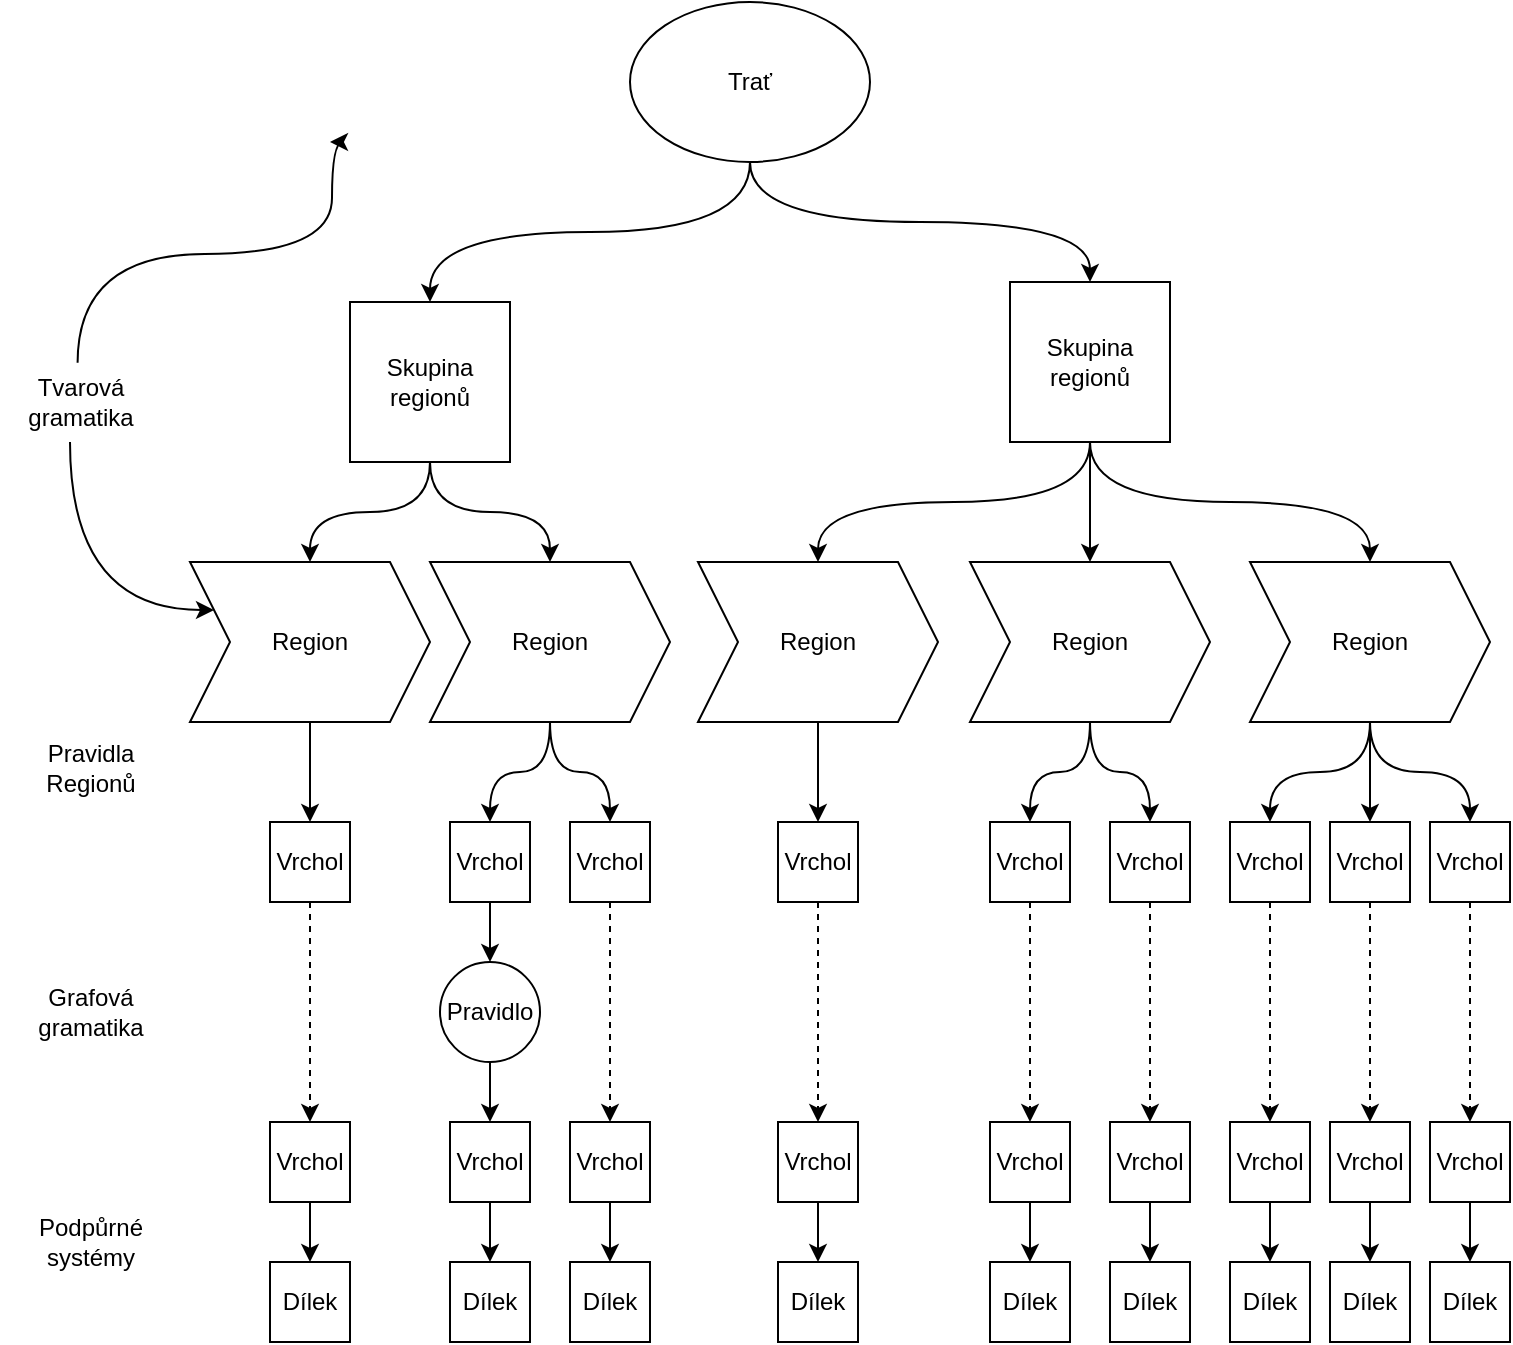 <mxfile version="26.2.14">
  <diagram name="Stránka-1" id="iqPWe5vi_Y_kr44j8F4p">
    <mxGraphModel dx="1042" dy="574" grid="1" gridSize="10" guides="1" tooltips="1" connect="1" arrows="1" fold="1" page="1" pageScale="1" pageWidth="827" pageHeight="1169" math="0" shadow="0">
      <root>
        <mxCell id="0" />
        <mxCell id="1" parent="0" />
        <mxCell id="tLYNpAmldiffLmxqfKL2-23" style="rounded=0;orthogonalLoop=1;jettySize=auto;html=1;exitX=0.5;exitY=1;exitDx=0;exitDy=0;entryX=0.5;entryY=0;entryDx=0;entryDy=0;edgeStyle=orthogonalEdgeStyle;elbow=vertical;curved=1;" parent="1" source="tLYNpAmldiffLmxqfKL2-1" target="tLYNpAmldiffLmxqfKL2-2" edge="1">
          <mxGeometry relative="1" as="geometry" />
        </mxCell>
        <mxCell id="tLYNpAmldiffLmxqfKL2-44" style="edgeStyle=orthogonalEdgeStyle;curved=1;rounded=0;orthogonalLoop=1;jettySize=auto;html=1;exitX=0.5;exitY=1;exitDx=0;exitDy=0;" parent="1" source="tLYNpAmldiffLmxqfKL2-1" target="tLYNpAmldiffLmxqfKL2-3" edge="1">
          <mxGeometry relative="1" as="geometry" />
        </mxCell>
        <mxCell id="tLYNpAmldiffLmxqfKL2-1" value="Trať" style="ellipse;whiteSpace=wrap;html=1;" parent="1" vertex="1">
          <mxGeometry x="320" y="70" width="120" height="80" as="geometry" />
        </mxCell>
        <mxCell id="tLYNpAmldiffLmxqfKL2-45" style="edgeStyle=orthogonalEdgeStyle;curved=1;rounded=0;orthogonalLoop=1;jettySize=auto;html=1;exitX=0.5;exitY=1;exitDx=0;exitDy=0;entryX=0.5;entryY=0;entryDx=0;entryDy=0;" parent="1" source="tLYNpAmldiffLmxqfKL2-2" target="tLYNpAmldiffLmxqfKL2-4" edge="1">
          <mxGeometry relative="1" as="geometry" />
        </mxCell>
        <mxCell id="tLYNpAmldiffLmxqfKL2-46" style="edgeStyle=orthogonalEdgeStyle;curved=1;rounded=0;orthogonalLoop=1;jettySize=auto;html=1;exitX=0.5;exitY=1;exitDx=0;exitDy=0;entryX=0.5;entryY=0;entryDx=0;entryDy=0;" parent="1" source="tLYNpAmldiffLmxqfKL2-2" target="tLYNpAmldiffLmxqfKL2-5" edge="1">
          <mxGeometry relative="1" as="geometry" />
        </mxCell>
        <mxCell id="tLYNpAmldiffLmxqfKL2-2" value="Skupina regionů" style="whiteSpace=wrap;html=1;aspect=fixed;" parent="1" vertex="1">
          <mxGeometry x="180" y="220" width="80" height="80" as="geometry" />
        </mxCell>
        <mxCell id="tLYNpAmldiffLmxqfKL2-47" style="edgeStyle=orthogonalEdgeStyle;curved=1;rounded=0;orthogonalLoop=1;jettySize=auto;html=1;exitX=0.5;exitY=1;exitDx=0;exitDy=0;entryX=0.5;entryY=0;entryDx=0;entryDy=0;" parent="1" source="tLYNpAmldiffLmxqfKL2-3" target="tLYNpAmldiffLmxqfKL2-6" edge="1">
          <mxGeometry relative="1" as="geometry" />
        </mxCell>
        <mxCell id="tLYNpAmldiffLmxqfKL2-48" style="edgeStyle=orthogonalEdgeStyle;curved=1;rounded=0;orthogonalLoop=1;jettySize=auto;html=1;exitX=0.5;exitY=1;exitDx=0;exitDy=0;entryX=0.5;entryY=0;entryDx=0;entryDy=0;" parent="1" source="tLYNpAmldiffLmxqfKL2-3" target="tLYNpAmldiffLmxqfKL2-7" edge="1">
          <mxGeometry relative="1" as="geometry" />
        </mxCell>
        <mxCell id="tLYNpAmldiffLmxqfKL2-49" style="edgeStyle=orthogonalEdgeStyle;curved=1;rounded=0;orthogonalLoop=1;jettySize=auto;html=1;exitX=0.5;exitY=1;exitDx=0;exitDy=0;entryX=0.5;entryY=0;entryDx=0;entryDy=0;" parent="1" source="tLYNpAmldiffLmxqfKL2-3" target="tLYNpAmldiffLmxqfKL2-8" edge="1">
          <mxGeometry relative="1" as="geometry" />
        </mxCell>
        <mxCell id="tLYNpAmldiffLmxqfKL2-3" value="Skupina regionů" style="whiteSpace=wrap;html=1;aspect=fixed;" parent="1" vertex="1">
          <mxGeometry x="510" y="210" width="80" height="80" as="geometry" />
        </mxCell>
        <mxCell id="tLYNpAmldiffLmxqfKL2-59" style="edgeStyle=orthogonalEdgeStyle;curved=1;rounded=0;orthogonalLoop=1;jettySize=auto;html=1;entryX=0;entryY=0.25;entryDx=0;entryDy=0;" parent="1" source="tLYNpAmldiffLmxqfKL2-55" target="tLYNpAmldiffLmxqfKL2-4" edge="1">
          <mxGeometry relative="1" as="geometry">
            <Array as="points">
              <mxPoint x="40" y="374" />
            </Array>
          </mxGeometry>
        </mxCell>
        <mxCell id="v-MoMMGTiFcIeM_M-H1C-11" style="edgeStyle=orthogonalEdgeStyle;curved=1;rounded=0;orthogonalLoop=1;jettySize=auto;html=1;exitX=0.5;exitY=1;exitDx=0;exitDy=0;entryX=0.5;entryY=0;entryDx=0;entryDy=0;" edge="1" parent="1" source="tLYNpAmldiffLmxqfKL2-4" target="v-MoMMGTiFcIeM_M-H1C-6">
          <mxGeometry relative="1" as="geometry" />
        </mxCell>
        <mxCell id="tLYNpAmldiffLmxqfKL2-4" value="Region" style="shape=step;perimeter=stepPerimeter;whiteSpace=wrap;html=1;fixedSize=1;" parent="1" vertex="1">
          <mxGeometry x="100" y="350" width="120" height="80" as="geometry" />
        </mxCell>
        <mxCell id="v-MoMMGTiFcIeM_M-H1C-3" style="edgeStyle=orthogonalEdgeStyle;curved=1;rounded=0;orthogonalLoop=1;jettySize=auto;html=1;exitX=0.5;exitY=1;exitDx=0;exitDy=0;" edge="1" parent="1" source="tLYNpAmldiffLmxqfKL2-5" target="tLYNpAmldiffLmxqfKL2-9">
          <mxGeometry relative="1" as="geometry" />
        </mxCell>
        <mxCell id="v-MoMMGTiFcIeM_M-H1C-4" style="edgeStyle=orthogonalEdgeStyle;curved=1;rounded=0;orthogonalLoop=1;jettySize=auto;html=1;exitX=0.5;exitY=1;exitDx=0;exitDy=0;" edge="1" parent="1" source="tLYNpAmldiffLmxqfKL2-5" target="tLYNpAmldiffLmxqfKL2-11">
          <mxGeometry relative="1" as="geometry" />
        </mxCell>
        <mxCell id="tLYNpAmldiffLmxqfKL2-5" value="Region" style="shape=step;perimeter=stepPerimeter;whiteSpace=wrap;html=1;fixedSize=1;" parent="1" vertex="1">
          <mxGeometry x="220" y="350" width="120" height="80" as="geometry" />
        </mxCell>
        <mxCell id="v-MoMMGTiFcIeM_M-H1C-49" style="edgeStyle=orthogonalEdgeStyle;curved=1;rounded=0;orthogonalLoop=1;jettySize=auto;html=1;exitX=0.5;exitY=1;exitDx=0;exitDy=0;" edge="1" parent="1" source="tLYNpAmldiffLmxqfKL2-6" target="v-MoMMGTiFcIeM_M-H1C-13">
          <mxGeometry relative="1" as="geometry" />
        </mxCell>
        <mxCell id="tLYNpAmldiffLmxqfKL2-6" value="Region" style="shape=step;perimeter=stepPerimeter;whiteSpace=wrap;html=1;fixedSize=1;" parent="1" vertex="1">
          <mxGeometry x="354" y="350" width="120" height="80" as="geometry" />
        </mxCell>
        <mxCell id="v-MoMMGTiFcIeM_M-H1C-45" style="edgeStyle=orthogonalEdgeStyle;curved=1;rounded=0;orthogonalLoop=1;jettySize=auto;html=1;exitX=0.5;exitY=1;exitDx=0;exitDy=0;entryX=0.5;entryY=0;entryDx=0;entryDy=0;" edge="1" parent="1" source="tLYNpAmldiffLmxqfKL2-7" target="v-MoMMGTiFcIeM_M-H1C-23">
          <mxGeometry relative="1" as="geometry" />
        </mxCell>
        <mxCell id="v-MoMMGTiFcIeM_M-H1C-46" style="edgeStyle=orthogonalEdgeStyle;curved=1;rounded=0;orthogonalLoop=1;jettySize=auto;html=1;exitX=0.5;exitY=1;exitDx=0;exitDy=0;" edge="1" parent="1" source="tLYNpAmldiffLmxqfKL2-7" target="v-MoMMGTiFcIeM_M-H1C-18">
          <mxGeometry relative="1" as="geometry" />
        </mxCell>
        <mxCell id="tLYNpAmldiffLmxqfKL2-7" value="Region" style="shape=step;perimeter=stepPerimeter;whiteSpace=wrap;html=1;fixedSize=1;" parent="1" vertex="1">
          <mxGeometry x="490" y="350" width="120" height="80" as="geometry" />
        </mxCell>
        <mxCell id="v-MoMMGTiFcIeM_M-H1C-42" style="edgeStyle=orthogonalEdgeStyle;curved=1;rounded=0;orthogonalLoop=1;jettySize=auto;html=1;exitX=0.5;exitY=1;exitDx=0;exitDy=0;entryX=0.5;entryY=0;entryDx=0;entryDy=0;" edge="1" parent="1" source="tLYNpAmldiffLmxqfKL2-8" target="v-MoMMGTiFcIeM_M-H1C-28">
          <mxGeometry relative="1" as="geometry" />
        </mxCell>
        <mxCell id="v-MoMMGTiFcIeM_M-H1C-43" style="edgeStyle=orthogonalEdgeStyle;curved=1;rounded=0;orthogonalLoop=1;jettySize=auto;html=1;exitX=0.5;exitY=1;exitDx=0;exitDy=0;" edge="1" parent="1" source="tLYNpAmldiffLmxqfKL2-8" target="v-MoMMGTiFcIeM_M-H1C-33">
          <mxGeometry relative="1" as="geometry" />
        </mxCell>
        <mxCell id="v-MoMMGTiFcIeM_M-H1C-44" style="edgeStyle=orthogonalEdgeStyle;curved=1;rounded=0;orthogonalLoop=1;jettySize=auto;html=1;exitX=0.5;exitY=1;exitDx=0;exitDy=0;" edge="1" parent="1" source="tLYNpAmldiffLmxqfKL2-8" target="v-MoMMGTiFcIeM_M-H1C-38">
          <mxGeometry relative="1" as="geometry" />
        </mxCell>
        <mxCell id="tLYNpAmldiffLmxqfKL2-8" value="Region" style="shape=step;perimeter=stepPerimeter;whiteSpace=wrap;html=1;fixedSize=1;" parent="1" vertex="1">
          <mxGeometry x="630" y="350" width="120" height="80" as="geometry" />
        </mxCell>
        <mxCell id="tLYNpAmldiffLmxqfKL2-30" style="edgeStyle=orthogonalEdgeStyle;rounded=0;orthogonalLoop=1;jettySize=auto;html=1;exitX=0.5;exitY=1;exitDx=0;exitDy=0;entryX=0.5;entryY=0;entryDx=0;entryDy=0;" parent="1" source="tLYNpAmldiffLmxqfKL2-32" target="tLYNpAmldiffLmxqfKL2-28" edge="1">
          <mxGeometry relative="1" as="geometry" />
        </mxCell>
        <mxCell id="tLYNpAmldiffLmxqfKL2-9" value="Vrchol" style="whiteSpace=wrap;html=1;aspect=fixed;" parent="1" vertex="1">
          <mxGeometry x="230" y="480" width="40" height="40" as="geometry" />
        </mxCell>
        <mxCell id="tLYNpAmldiffLmxqfKL2-31" style="edgeStyle=orthogonalEdgeStyle;rounded=0;orthogonalLoop=1;jettySize=auto;html=1;exitX=0.5;exitY=1;exitDx=0;exitDy=0;entryX=0.5;entryY=0;entryDx=0;entryDy=0;strokeColor=default;dashed=1;" parent="1" source="tLYNpAmldiffLmxqfKL2-11" target="tLYNpAmldiffLmxqfKL2-29" edge="1">
          <mxGeometry relative="1" as="geometry" />
        </mxCell>
        <mxCell id="tLYNpAmldiffLmxqfKL2-11" value="Vrchol" style="whiteSpace=wrap;html=1;aspect=fixed;" parent="1" vertex="1">
          <mxGeometry x="290" y="480" width="40" height="40" as="geometry" />
        </mxCell>
        <mxCell id="tLYNpAmldiffLmxqfKL2-71" style="edgeStyle=orthogonalEdgeStyle;curved=1;rounded=0;orthogonalLoop=1;jettySize=auto;html=1;exitX=0.5;exitY=1;exitDx=0;exitDy=0;entryX=0.5;entryY=0;entryDx=0;entryDy=0;" parent="1" source="tLYNpAmldiffLmxqfKL2-28" target="tLYNpAmldiffLmxqfKL2-61" edge="1">
          <mxGeometry relative="1" as="geometry" />
        </mxCell>
        <mxCell id="tLYNpAmldiffLmxqfKL2-28" value="Vrchol" style="whiteSpace=wrap;html=1;aspect=fixed;" parent="1" vertex="1">
          <mxGeometry x="230" y="630" width="40" height="40" as="geometry" />
        </mxCell>
        <mxCell id="tLYNpAmldiffLmxqfKL2-72" style="edgeStyle=orthogonalEdgeStyle;curved=1;rounded=0;orthogonalLoop=1;jettySize=auto;html=1;exitX=0.5;exitY=1;exitDx=0;exitDy=0;entryX=0.5;entryY=0;entryDx=0;entryDy=0;" parent="1" source="tLYNpAmldiffLmxqfKL2-29" target="tLYNpAmldiffLmxqfKL2-62" edge="1">
          <mxGeometry relative="1" as="geometry" />
        </mxCell>
        <mxCell id="tLYNpAmldiffLmxqfKL2-29" value="Vrchol" style="whiteSpace=wrap;html=1;aspect=fixed;" parent="1" vertex="1">
          <mxGeometry x="290" y="630" width="40" height="40" as="geometry" />
        </mxCell>
        <mxCell id="tLYNpAmldiffLmxqfKL2-33" value="" style="edgeStyle=orthogonalEdgeStyle;rounded=0;orthogonalLoop=1;jettySize=auto;html=1;exitX=0.5;exitY=1;exitDx=0;exitDy=0;entryX=0.5;entryY=0;entryDx=0;entryDy=0;" parent="1" source="tLYNpAmldiffLmxqfKL2-9" target="tLYNpAmldiffLmxqfKL2-32" edge="1">
          <mxGeometry relative="1" as="geometry">
            <mxPoint x="250" y="520" as="sourcePoint" />
            <mxPoint x="250" y="620" as="targetPoint" />
          </mxGeometry>
        </mxCell>
        <mxCell id="tLYNpAmldiffLmxqfKL2-32" value="Pravidlo" style="ellipse;whiteSpace=wrap;html=1;aspect=fixed;" parent="1" vertex="1">
          <mxGeometry x="225" y="550" width="50" height="50" as="geometry" />
        </mxCell>
        <mxCell id="tLYNpAmldiffLmxqfKL2-53" value="Grafová&lt;div&gt;gramatika&lt;/div&gt;" style="text;html=1;align=center;verticalAlign=middle;resizable=0;points=[];autosize=1;strokeColor=none;fillColor=none;" parent="1" vertex="1">
          <mxGeometry x="10" y="555" width="80" height="40" as="geometry" />
        </mxCell>
        <mxCell id="tLYNpAmldiffLmxqfKL2-54" value="Pravidla&lt;div&gt;Regionů&lt;/div&gt;" style="text;html=1;align=center;verticalAlign=middle;resizable=0;points=[];autosize=1;strokeColor=none;fillColor=none;" parent="1" vertex="1">
          <mxGeometry x="15" y="433" width="70" height="40" as="geometry" />
        </mxCell>
        <mxCell id="tLYNpAmldiffLmxqfKL2-55" value="Tvarová&lt;div&gt;gramatika&lt;/div&gt;" style="text;html=1;align=center;verticalAlign=middle;resizable=0;points=[];autosize=1;strokeColor=none;fillColor=none;" parent="1" vertex="1">
          <mxGeometry x="5" y="250" width="80" height="40" as="geometry" />
        </mxCell>
        <mxCell id="tLYNpAmldiffLmxqfKL2-56" style="edgeStyle=orthogonalEdgeStyle;curved=1;rounded=0;orthogonalLoop=1;jettySize=auto;html=1;exitX=0.485;exitY=0.01;exitDx=0;exitDy=0;exitPerimeter=0;" parent="1" source="tLYNpAmldiffLmxqfKL2-55" edge="1">
          <mxGeometry relative="1" as="geometry">
            <mxPoint x="170" y="140" as="targetPoint" />
            <Array as="points">
              <mxPoint x="44" y="196" />
              <mxPoint x="171" y="196" />
            </Array>
          </mxGeometry>
        </mxCell>
        <mxCell id="tLYNpAmldiffLmxqfKL2-61" value="Dílek" style="whiteSpace=wrap;html=1;aspect=fixed;" parent="1" vertex="1">
          <mxGeometry x="230" y="700" width="40" height="40" as="geometry" />
        </mxCell>
        <mxCell id="tLYNpAmldiffLmxqfKL2-62" value="Dílek" style="whiteSpace=wrap;html=1;aspect=fixed;" parent="1" vertex="1">
          <mxGeometry x="290" y="700" width="40" height="40" as="geometry" />
        </mxCell>
        <mxCell id="tLYNpAmldiffLmxqfKL2-73" value="Podpůrné&lt;div&gt;systémy&lt;/div&gt;" style="text;html=1;align=center;verticalAlign=middle;resizable=0;points=[];autosize=1;strokeColor=none;fillColor=none;" parent="1" vertex="1">
          <mxGeometry x="10" y="670" width="80" height="40" as="geometry" />
        </mxCell>
        <mxCell id="v-MoMMGTiFcIeM_M-H1C-5" style="edgeStyle=orthogonalEdgeStyle;rounded=0;orthogonalLoop=1;jettySize=auto;html=1;exitX=0.5;exitY=1;exitDx=0;exitDy=0;entryX=0.5;entryY=0;entryDx=0;entryDy=0;strokeColor=default;dashed=1;" edge="1" parent="1" source="v-MoMMGTiFcIeM_M-H1C-6" target="v-MoMMGTiFcIeM_M-H1C-8">
          <mxGeometry relative="1" as="geometry" />
        </mxCell>
        <mxCell id="v-MoMMGTiFcIeM_M-H1C-6" value="Vrchol" style="whiteSpace=wrap;html=1;aspect=fixed;" vertex="1" parent="1">
          <mxGeometry x="140" y="480" width="40" height="40" as="geometry" />
        </mxCell>
        <mxCell id="v-MoMMGTiFcIeM_M-H1C-7" style="edgeStyle=orthogonalEdgeStyle;curved=1;rounded=0;orthogonalLoop=1;jettySize=auto;html=1;exitX=0.5;exitY=1;exitDx=0;exitDy=0;entryX=0.5;entryY=0;entryDx=0;entryDy=0;" edge="1" parent="1" source="v-MoMMGTiFcIeM_M-H1C-8" target="v-MoMMGTiFcIeM_M-H1C-9">
          <mxGeometry relative="1" as="geometry" />
        </mxCell>
        <mxCell id="v-MoMMGTiFcIeM_M-H1C-8" value="Vrchol" style="whiteSpace=wrap;html=1;aspect=fixed;" vertex="1" parent="1">
          <mxGeometry x="140" y="630" width="40" height="40" as="geometry" />
        </mxCell>
        <mxCell id="v-MoMMGTiFcIeM_M-H1C-9" value="Dílek" style="whiteSpace=wrap;html=1;aspect=fixed;" vertex="1" parent="1">
          <mxGeometry x="140" y="700" width="40" height="40" as="geometry" />
        </mxCell>
        <mxCell id="v-MoMMGTiFcIeM_M-H1C-12" style="edgeStyle=orthogonalEdgeStyle;rounded=0;orthogonalLoop=1;jettySize=auto;html=1;exitX=0.5;exitY=1;exitDx=0;exitDy=0;entryX=0.5;entryY=0;entryDx=0;entryDy=0;strokeColor=default;dashed=1;" edge="1" parent="1" source="v-MoMMGTiFcIeM_M-H1C-13" target="v-MoMMGTiFcIeM_M-H1C-15">
          <mxGeometry relative="1" as="geometry" />
        </mxCell>
        <mxCell id="v-MoMMGTiFcIeM_M-H1C-13" value="Vrchol" style="whiteSpace=wrap;html=1;aspect=fixed;" vertex="1" parent="1">
          <mxGeometry x="394" y="480" width="40" height="40" as="geometry" />
        </mxCell>
        <mxCell id="v-MoMMGTiFcIeM_M-H1C-14" style="edgeStyle=orthogonalEdgeStyle;curved=1;rounded=0;orthogonalLoop=1;jettySize=auto;html=1;exitX=0.5;exitY=1;exitDx=0;exitDy=0;entryX=0.5;entryY=0;entryDx=0;entryDy=0;" edge="1" parent="1" source="v-MoMMGTiFcIeM_M-H1C-15" target="v-MoMMGTiFcIeM_M-H1C-16">
          <mxGeometry relative="1" as="geometry" />
        </mxCell>
        <mxCell id="v-MoMMGTiFcIeM_M-H1C-15" value="Vrchol" style="whiteSpace=wrap;html=1;aspect=fixed;" vertex="1" parent="1">
          <mxGeometry x="394" y="630" width="40" height="40" as="geometry" />
        </mxCell>
        <mxCell id="v-MoMMGTiFcIeM_M-H1C-16" value="Dílek" style="whiteSpace=wrap;html=1;aspect=fixed;" vertex="1" parent="1">
          <mxGeometry x="394" y="700" width="40" height="40" as="geometry" />
        </mxCell>
        <mxCell id="v-MoMMGTiFcIeM_M-H1C-17" style="edgeStyle=orthogonalEdgeStyle;rounded=0;orthogonalLoop=1;jettySize=auto;html=1;exitX=0.5;exitY=1;exitDx=0;exitDy=0;entryX=0.5;entryY=0;entryDx=0;entryDy=0;strokeColor=default;dashed=1;" edge="1" parent="1" source="v-MoMMGTiFcIeM_M-H1C-18" target="v-MoMMGTiFcIeM_M-H1C-20">
          <mxGeometry relative="1" as="geometry" />
        </mxCell>
        <mxCell id="v-MoMMGTiFcIeM_M-H1C-18" value="Vrchol" style="whiteSpace=wrap;html=1;aspect=fixed;" vertex="1" parent="1">
          <mxGeometry x="500" y="480" width="40" height="40" as="geometry" />
        </mxCell>
        <mxCell id="v-MoMMGTiFcIeM_M-H1C-19" style="edgeStyle=orthogonalEdgeStyle;curved=1;rounded=0;orthogonalLoop=1;jettySize=auto;html=1;exitX=0.5;exitY=1;exitDx=0;exitDy=0;entryX=0.5;entryY=0;entryDx=0;entryDy=0;" edge="1" parent="1" source="v-MoMMGTiFcIeM_M-H1C-20" target="v-MoMMGTiFcIeM_M-H1C-21">
          <mxGeometry relative="1" as="geometry" />
        </mxCell>
        <mxCell id="v-MoMMGTiFcIeM_M-H1C-20" value="Vrchol" style="whiteSpace=wrap;html=1;aspect=fixed;" vertex="1" parent="1">
          <mxGeometry x="500" y="630" width="40" height="40" as="geometry" />
        </mxCell>
        <mxCell id="v-MoMMGTiFcIeM_M-H1C-21" value="Dílek" style="whiteSpace=wrap;html=1;aspect=fixed;" vertex="1" parent="1">
          <mxGeometry x="500" y="700" width="40" height="40" as="geometry" />
        </mxCell>
        <mxCell id="v-MoMMGTiFcIeM_M-H1C-22" style="edgeStyle=orthogonalEdgeStyle;rounded=0;orthogonalLoop=1;jettySize=auto;html=1;exitX=0.5;exitY=1;exitDx=0;exitDy=0;entryX=0.5;entryY=0;entryDx=0;entryDy=0;strokeColor=default;dashed=1;" edge="1" parent="1" source="v-MoMMGTiFcIeM_M-H1C-23" target="v-MoMMGTiFcIeM_M-H1C-25">
          <mxGeometry relative="1" as="geometry" />
        </mxCell>
        <mxCell id="v-MoMMGTiFcIeM_M-H1C-23" value="Vrchol" style="whiteSpace=wrap;html=1;aspect=fixed;" vertex="1" parent="1">
          <mxGeometry x="560" y="480" width="40" height="40" as="geometry" />
        </mxCell>
        <mxCell id="v-MoMMGTiFcIeM_M-H1C-24" style="edgeStyle=orthogonalEdgeStyle;curved=1;rounded=0;orthogonalLoop=1;jettySize=auto;html=1;exitX=0.5;exitY=1;exitDx=0;exitDy=0;entryX=0.5;entryY=0;entryDx=0;entryDy=0;" edge="1" parent="1" source="v-MoMMGTiFcIeM_M-H1C-25" target="v-MoMMGTiFcIeM_M-H1C-26">
          <mxGeometry relative="1" as="geometry" />
        </mxCell>
        <mxCell id="v-MoMMGTiFcIeM_M-H1C-25" value="Vrchol" style="whiteSpace=wrap;html=1;aspect=fixed;" vertex="1" parent="1">
          <mxGeometry x="560" y="630" width="40" height="40" as="geometry" />
        </mxCell>
        <mxCell id="v-MoMMGTiFcIeM_M-H1C-26" value="Dílek" style="whiteSpace=wrap;html=1;aspect=fixed;" vertex="1" parent="1">
          <mxGeometry x="560" y="700" width="40" height="40" as="geometry" />
        </mxCell>
        <mxCell id="v-MoMMGTiFcIeM_M-H1C-27" style="edgeStyle=orthogonalEdgeStyle;rounded=0;orthogonalLoop=1;jettySize=auto;html=1;exitX=0.5;exitY=1;exitDx=0;exitDy=0;entryX=0.5;entryY=0;entryDx=0;entryDy=0;strokeColor=default;dashed=1;" edge="1" parent="1" source="v-MoMMGTiFcIeM_M-H1C-28" target="v-MoMMGTiFcIeM_M-H1C-30">
          <mxGeometry relative="1" as="geometry" />
        </mxCell>
        <mxCell id="v-MoMMGTiFcIeM_M-H1C-28" value="Vrchol" style="whiteSpace=wrap;html=1;aspect=fixed;" vertex="1" parent="1">
          <mxGeometry x="620" y="480" width="40" height="40" as="geometry" />
        </mxCell>
        <mxCell id="v-MoMMGTiFcIeM_M-H1C-29" style="edgeStyle=orthogonalEdgeStyle;curved=1;rounded=0;orthogonalLoop=1;jettySize=auto;html=1;exitX=0.5;exitY=1;exitDx=0;exitDy=0;entryX=0.5;entryY=0;entryDx=0;entryDy=0;" edge="1" parent="1" source="v-MoMMGTiFcIeM_M-H1C-30" target="v-MoMMGTiFcIeM_M-H1C-31">
          <mxGeometry relative="1" as="geometry" />
        </mxCell>
        <mxCell id="v-MoMMGTiFcIeM_M-H1C-30" value="Vrchol" style="whiteSpace=wrap;html=1;aspect=fixed;" vertex="1" parent="1">
          <mxGeometry x="620" y="630" width="40" height="40" as="geometry" />
        </mxCell>
        <mxCell id="v-MoMMGTiFcIeM_M-H1C-31" value="Dílek" style="whiteSpace=wrap;html=1;aspect=fixed;" vertex="1" parent="1">
          <mxGeometry x="620" y="700" width="40" height="40" as="geometry" />
        </mxCell>
        <mxCell id="v-MoMMGTiFcIeM_M-H1C-32" style="edgeStyle=orthogonalEdgeStyle;rounded=0;orthogonalLoop=1;jettySize=auto;html=1;exitX=0.5;exitY=1;exitDx=0;exitDy=0;entryX=0.5;entryY=0;entryDx=0;entryDy=0;strokeColor=default;dashed=1;" edge="1" parent="1" source="v-MoMMGTiFcIeM_M-H1C-33" target="v-MoMMGTiFcIeM_M-H1C-35">
          <mxGeometry relative="1" as="geometry" />
        </mxCell>
        <mxCell id="v-MoMMGTiFcIeM_M-H1C-33" value="Vrchol" style="whiteSpace=wrap;html=1;aspect=fixed;" vertex="1" parent="1">
          <mxGeometry x="670" y="480" width="40" height="40" as="geometry" />
        </mxCell>
        <mxCell id="v-MoMMGTiFcIeM_M-H1C-34" style="edgeStyle=orthogonalEdgeStyle;curved=1;rounded=0;orthogonalLoop=1;jettySize=auto;html=1;exitX=0.5;exitY=1;exitDx=0;exitDy=0;entryX=0.5;entryY=0;entryDx=0;entryDy=0;" edge="1" parent="1" source="v-MoMMGTiFcIeM_M-H1C-35" target="v-MoMMGTiFcIeM_M-H1C-36">
          <mxGeometry relative="1" as="geometry" />
        </mxCell>
        <mxCell id="v-MoMMGTiFcIeM_M-H1C-35" value="Vrchol" style="whiteSpace=wrap;html=1;aspect=fixed;" vertex="1" parent="1">
          <mxGeometry x="670" y="630" width="40" height="40" as="geometry" />
        </mxCell>
        <mxCell id="v-MoMMGTiFcIeM_M-H1C-36" value="Dílek" style="whiteSpace=wrap;html=1;aspect=fixed;" vertex="1" parent="1">
          <mxGeometry x="670" y="700" width="40" height="40" as="geometry" />
        </mxCell>
        <mxCell id="v-MoMMGTiFcIeM_M-H1C-37" style="edgeStyle=orthogonalEdgeStyle;rounded=0;orthogonalLoop=1;jettySize=auto;html=1;exitX=0.5;exitY=1;exitDx=0;exitDy=0;entryX=0.5;entryY=0;entryDx=0;entryDy=0;strokeColor=default;dashed=1;" edge="1" parent="1" source="v-MoMMGTiFcIeM_M-H1C-38" target="v-MoMMGTiFcIeM_M-H1C-40">
          <mxGeometry relative="1" as="geometry" />
        </mxCell>
        <mxCell id="v-MoMMGTiFcIeM_M-H1C-38" value="Vrchol" style="whiteSpace=wrap;html=1;aspect=fixed;" vertex="1" parent="1">
          <mxGeometry x="720" y="480" width="40" height="40" as="geometry" />
        </mxCell>
        <mxCell id="v-MoMMGTiFcIeM_M-H1C-39" style="edgeStyle=orthogonalEdgeStyle;curved=1;rounded=0;orthogonalLoop=1;jettySize=auto;html=1;exitX=0.5;exitY=1;exitDx=0;exitDy=0;entryX=0.5;entryY=0;entryDx=0;entryDy=0;" edge="1" parent="1" source="v-MoMMGTiFcIeM_M-H1C-40" target="v-MoMMGTiFcIeM_M-H1C-41">
          <mxGeometry relative="1" as="geometry" />
        </mxCell>
        <mxCell id="v-MoMMGTiFcIeM_M-H1C-40" value="Vrchol" style="whiteSpace=wrap;html=1;aspect=fixed;" vertex="1" parent="1">
          <mxGeometry x="720" y="630" width="40" height="40" as="geometry" />
        </mxCell>
        <mxCell id="v-MoMMGTiFcIeM_M-H1C-41" value="Dílek" style="whiteSpace=wrap;html=1;aspect=fixed;" vertex="1" parent="1">
          <mxGeometry x="720" y="700" width="40" height="40" as="geometry" />
        </mxCell>
      </root>
    </mxGraphModel>
  </diagram>
</mxfile>
